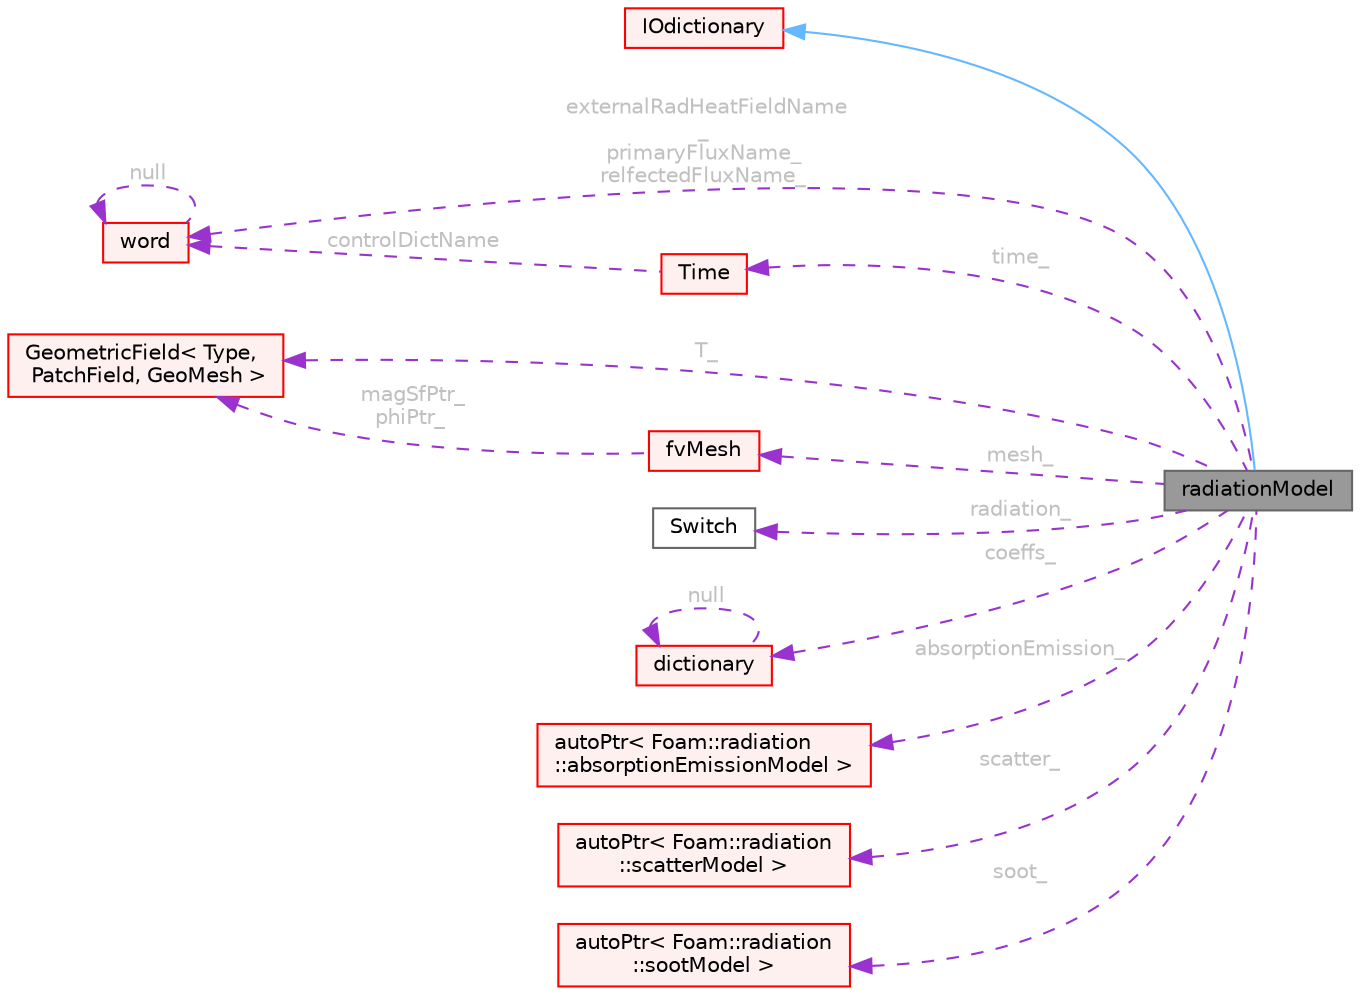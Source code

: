 digraph "radiationModel"
{
 // LATEX_PDF_SIZE
  bgcolor="transparent";
  edge [fontname=Helvetica,fontsize=10,labelfontname=Helvetica,labelfontsize=10];
  node [fontname=Helvetica,fontsize=10,shape=box,height=0.2,width=0.4];
  rankdir="LR";
  Node1 [id="Node000001",label="radiationModel",height=0.2,width=0.4,color="gray40", fillcolor="grey60", style="filled", fontcolor="black",tooltip="Top level model for radiation modelling."];
  Node2 -> Node1 [id="edge1_Node000001_Node000002",dir="back",color="steelblue1",style="solid",tooltip=" "];
  Node2 [id="Node000002",label="IOdictionary",height=0.2,width=0.4,color="red", fillcolor="#FFF0F0", style="filled",URL="$classFoam_1_1IOdictionary.html",tooltip="IOdictionary is derived from dictionary and IOobject to give the dictionary automatic IO functionalit..."];
  Node15 -> Node1 [id="edge2_Node000001_Node000015",dir="back",color="darkorchid3",style="dashed",tooltip=" ",label=" externalRadHeatFieldName\l_\nprimaryFluxName_\nrelfectedFluxName_",fontcolor="grey" ];
  Node15 [id="Node000015",label="word",height=0.2,width=0.4,color="red", fillcolor="#FFF0F0", style="filled",URL="$classFoam_1_1word.html",tooltip="A class for handling words, derived from Foam::string."];
  Node15 -> Node15 [id="edge3_Node000015_Node000015",dir="back",color="darkorchid3",style="dashed",tooltip=" ",label=" null",fontcolor="grey" ];
  Node18 -> Node1 [id="edge4_Node000001_Node000018",dir="back",color="darkorchid3",style="dashed",tooltip=" ",label=" mesh_",fontcolor="grey" ];
  Node18 [id="Node000018",label="fvMesh",height=0.2,width=0.4,color="red", fillcolor="#FFF0F0", style="filled",URL="$classFoam_1_1fvMesh.html",tooltip="Mesh data needed to do the Finite Volume discretisation."];
  Node53 -> Node18 [id="edge5_Node000018_Node000053",dir="back",color="darkorchid3",style="dashed",tooltip=" ",label=" magSfPtr_\nphiPtr_",fontcolor="grey" ];
  Node53 [id="Node000053",label="GeometricField\< Type,\l PatchField, GeoMesh \>",height=0.2,width=0.4,color="red", fillcolor="#FFF0F0", style="filled",URL="$classFoam_1_1GeometricField.html",tooltip="Generic GeometricField class."];
  Node54 -> Node1 [id="edge6_Node000001_Node000054",dir="back",color="darkorchid3",style="dashed",tooltip=" ",label=" time_",fontcolor="grey" ];
  Node54 [id="Node000054",label="Time",height=0.2,width=0.4,color="red", fillcolor="#FFF0F0", style="filled",URL="$classFoam_1_1Time.html",tooltip="Class to control time during OpenFOAM simulations that is also the top-level objectRegistry."];
  Node15 -> Node54 [id="edge7_Node000054_Node000015",dir="back",color="darkorchid3",style="dashed",tooltip=" ",label=" controlDictName",fontcolor="grey" ];
  Node53 -> Node1 [id="edge8_Node000001_Node000053",dir="back",color="darkorchid3",style="dashed",tooltip=" ",label=" T_",fontcolor="grey" ];
  Node71 -> Node1 [id="edge9_Node000001_Node000071",dir="back",color="darkorchid3",style="dashed",tooltip=" ",label=" radiation_",fontcolor="grey" ];
  Node71 [id="Node000071",label="Switch",height=0.2,width=0.4,color="gray40", fillcolor="white", style="filled",URL="$classFoam_1_1Switch.html",tooltip="A simple wrapper around bool so that it can be read as a word: true/false, on/off,..."];
  Node9 -> Node1 [id="edge10_Node000001_Node000009",dir="back",color="darkorchid3",style="dashed",tooltip=" ",label=" coeffs_",fontcolor="grey" ];
  Node9 [id="Node000009",label="dictionary",height=0.2,width=0.4,color="red", fillcolor="#FFF0F0", style="filled",URL="$classFoam_1_1dictionary.html",tooltip="A list of keyword definitions, which are a keyword followed by a number of values (eg,..."];
  Node9 -> Node9 [id="edge11_Node000009_Node000009",dir="back",color="darkorchid3",style="dashed",tooltip=" ",label=" null",fontcolor="grey" ];
  Node72 -> Node1 [id="edge12_Node000001_Node000072",dir="back",color="darkorchid3",style="dashed",tooltip=" ",label=" absorptionEmission_",fontcolor="grey" ];
  Node72 [id="Node000072",label="autoPtr\< Foam::radiation\l::absorptionEmissionModel \>",height=0.2,width=0.4,color="red", fillcolor="#FFF0F0", style="filled",URL="$classFoam_1_1autoPtr.html",tooltip=" "];
  Node73 -> Node1 [id="edge13_Node000001_Node000073",dir="back",color="darkorchid3",style="dashed",tooltip=" ",label=" scatter_",fontcolor="grey" ];
  Node73 [id="Node000073",label="autoPtr\< Foam::radiation\l::scatterModel \>",height=0.2,width=0.4,color="red", fillcolor="#FFF0F0", style="filled",URL="$classFoam_1_1autoPtr.html",tooltip=" "];
  Node74 -> Node1 [id="edge14_Node000001_Node000074",dir="back",color="darkorchid3",style="dashed",tooltip=" ",label=" soot_",fontcolor="grey" ];
  Node74 [id="Node000074",label="autoPtr\< Foam::radiation\l::sootModel \>",height=0.2,width=0.4,color="red", fillcolor="#FFF0F0", style="filled",URL="$classFoam_1_1autoPtr.html",tooltip=" "];
}
